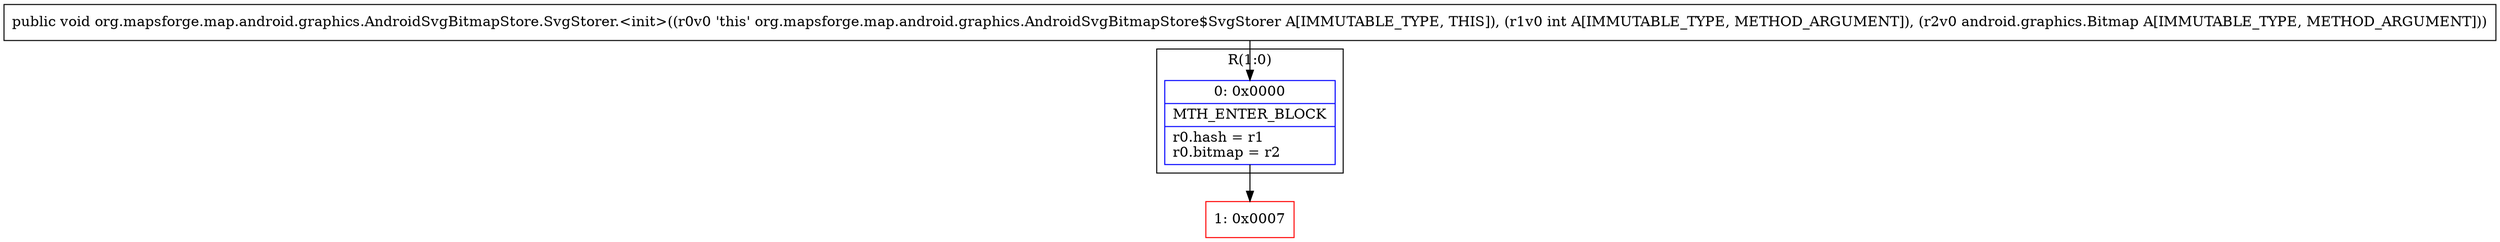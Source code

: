 digraph "CFG fororg.mapsforge.map.android.graphics.AndroidSvgBitmapStore.SvgStorer.\<init\>(ILandroid\/graphics\/Bitmap;)V" {
subgraph cluster_Region_1990883654 {
label = "R(1:0)";
node [shape=record,color=blue];
Node_0 [shape=record,label="{0\:\ 0x0000|MTH_ENTER_BLOCK\l|r0.hash = r1\lr0.bitmap = r2\l}"];
}
Node_1 [shape=record,color=red,label="{1\:\ 0x0007}"];
MethodNode[shape=record,label="{public void org.mapsforge.map.android.graphics.AndroidSvgBitmapStore.SvgStorer.\<init\>((r0v0 'this' org.mapsforge.map.android.graphics.AndroidSvgBitmapStore$SvgStorer A[IMMUTABLE_TYPE, THIS]), (r1v0 int A[IMMUTABLE_TYPE, METHOD_ARGUMENT]), (r2v0 android.graphics.Bitmap A[IMMUTABLE_TYPE, METHOD_ARGUMENT])) }"];
MethodNode -> Node_0;
Node_0 -> Node_1;
}

